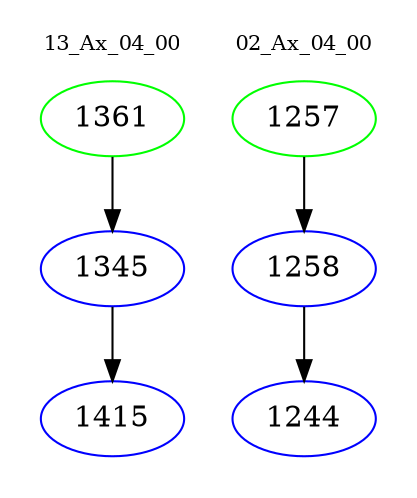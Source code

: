 digraph{
subgraph cluster_0 {
color = white
label = "13_Ax_04_00";
fontsize=10;
T0_1361 [label="1361", color="green"]
T0_1361 -> T0_1345 [color="black"]
T0_1345 [label="1345", color="blue"]
T0_1345 -> T0_1415 [color="black"]
T0_1415 [label="1415", color="blue"]
}
subgraph cluster_1 {
color = white
label = "02_Ax_04_00";
fontsize=10;
T1_1257 [label="1257", color="green"]
T1_1257 -> T1_1258 [color="black"]
T1_1258 [label="1258", color="blue"]
T1_1258 -> T1_1244 [color="black"]
T1_1244 [label="1244", color="blue"]
}
}
